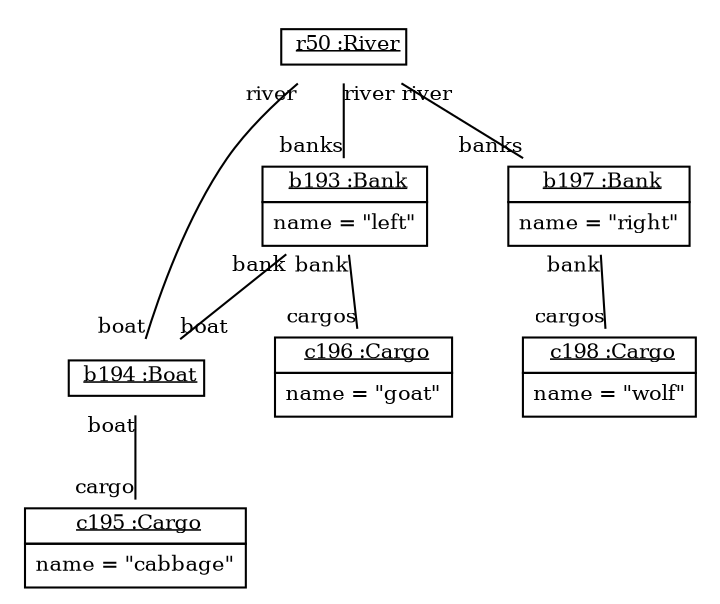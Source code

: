 graph ObjectDiagram {
   node [shape = none, fontsize = 10];
   edge [fontsize = 10];
   compound=true;

r50 [label=<<table border='0' cellborder='1' cellspacing='0'> <tr> <td> <u>r50 :River</u></td></tr></table>>];
b193 [label=<<table border='0' cellborder='1' cellspacing='0'> <tr> <td> <u>b193 :Bank</u></td></tr><tr><td><table border='0' cellborder='0' cellspacing='0'><tr><td align='left'>name = "left"</td></tr></table></td></tr></table>>];
b194 [label=<<table border='0' cellborder='1' cellspacing='0'> <tr> <td> <u>b194 :Boat</u></td></tr></table>>];
c195 [label=<<table border='0' cellborder='1' cellspacing='0'> <tr> <td> <u>c195 :Cargo</u></td></tr><tr><td><table border='0' cellborder='0' cellspacing='0'><tr><td align='left'>name = "cabbage"</td></tr></table></td></tr></table>>];
c196 [label=<<table border='0' cellborder='1' cellspacing='0'> <tr> <td> <u>c196 :Cargo</u></td></tr><tr><td><table border='0' cellborder='0' cellspacing='0'><tr><td align='left'>name = "goat"</td></tr></table></td></tr></table>>];
b197 [label=<<table border='0' cellborder='1' cellspacing='0'> <tr> <td> <u>b197 :Bank</u></td></tr><tr><td><table border='0' cellborder='0' cellspacing='0'><tr><td align='left'>name = "right"</td></tr></table></td></tr></table>>];
c198 [label=<<table border='0' cellborder='1' cellspacing='0'> <tr> <td> <u>c198 :Cargo</u></td></tr><tr><td><table border='0' cellborder='0' cellspacing='0'><tr><td align='left'>name = "wolf"</td></tr></table></td></tr></table>>];

r50 -- b193 [headlabel = "banks" taillabel = "river"];
r50 -- b197 [headlabel = "banks" taillabel = "river"];
r50 -- b194 [headlabel = "boat" taillabel = "river"];
b193 -- b194 [headlabel = "boat" taillabel = "bank"];
b193 -- c196 [headlabel = "cargos" taillabel = "bank"];
b194 -- c195 [headlabel = "cargo" taillabel = "boat"];
b197 -- c198 [headlabel = "cargos" taillabel = "bank"];
}
